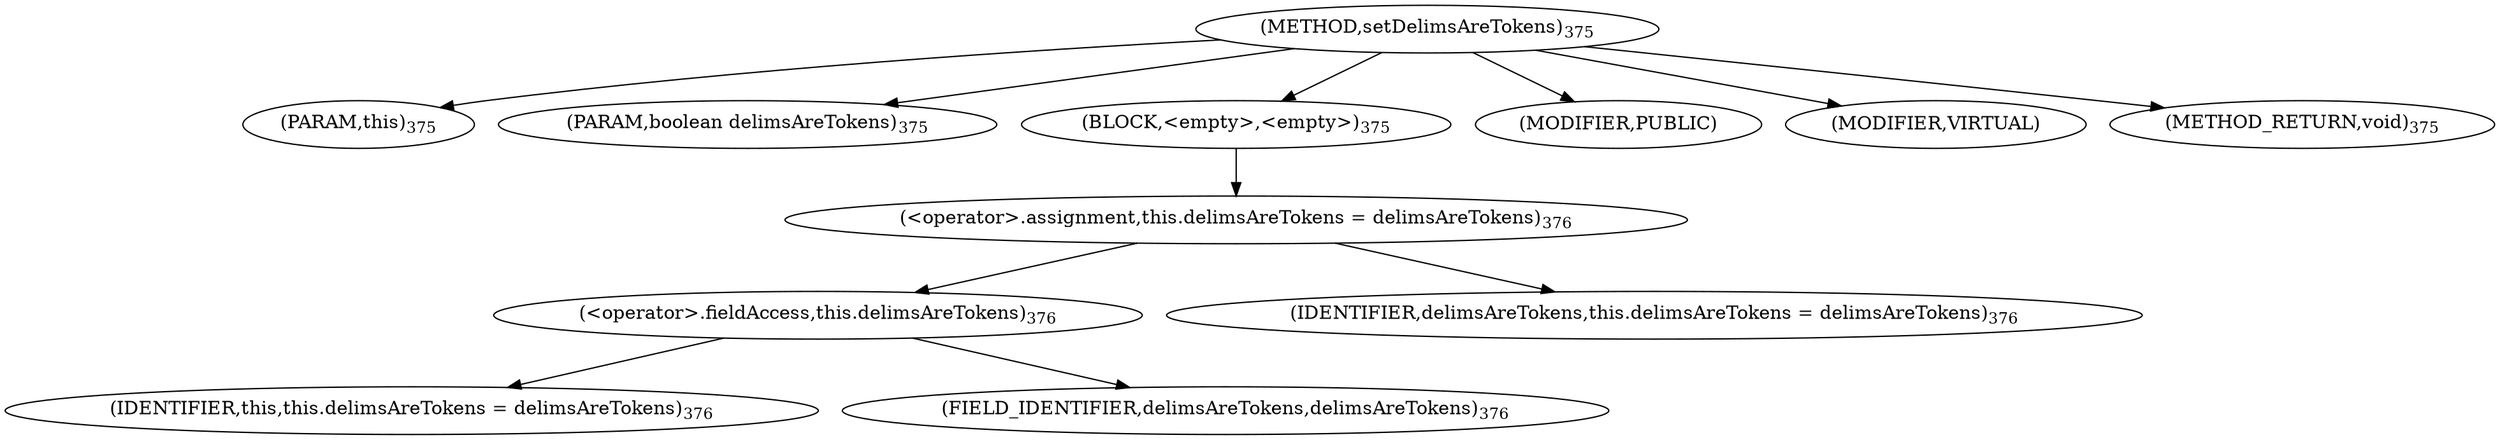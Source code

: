 digraph "setDelimsAreTokens" {  
"674" [label = <(METHOD,setDelimsAreTokens)<SUB>375</SUB>> ]
"31" [label = <(PARAM,this)<SUB>375</SUB>> ]
"675" [label = <(PARAM,boolean delimsAreTokens)<SUB>375</SUB>> ]
"676" [label = <(BLOCK,&lt;empty&gt;,&lt;empty&gt;)<SUB>375</SUB>> ]
"677" [label = <(&lt;operator&gt;.assignment,this.delimsAreTokens = delimsAreTokens)<SUB>376</SUB>> ]
"678" [label = <(&lt;operator&gt;.fieldAccess,this.delimsAreTokens)<SUB>376</SUB>> ]
"30" [label = <(IDENTIFIER,this,this.delimsAreTokens = delimsAreTokens)<SUB>376</SUB>> ]
"679" [label = <(FIELD_IDENTIFIER,delimsAreTokens,delimsAreTokens)<SUB>376</SUB>> ]
"680" [label = <(IDENTIFIER,delimsAreTokens,this.delimsAreTokens = delimsAreTokens)<SUB>376</SUB>> ]
"681" [label = <(MODIFIER,PUBLIC)> ]
"682" [label = <(MODIFIER,VIRTUAL)> ]
"683" [label = <(METHOD_RETURN,void)<SUB>375</SUB>> ]
  "674" -> "31" 
  "674" -> "675" 
  "674" -> "676" 
  "674" -> "681" 
  "674" -> "682" 
  "674" -> "683" 
  "676" -> "677" 
  "677" -> "678" 
  "677" -> "680" 
  "678" -> "30" 
  "678" -> "679" 
}
